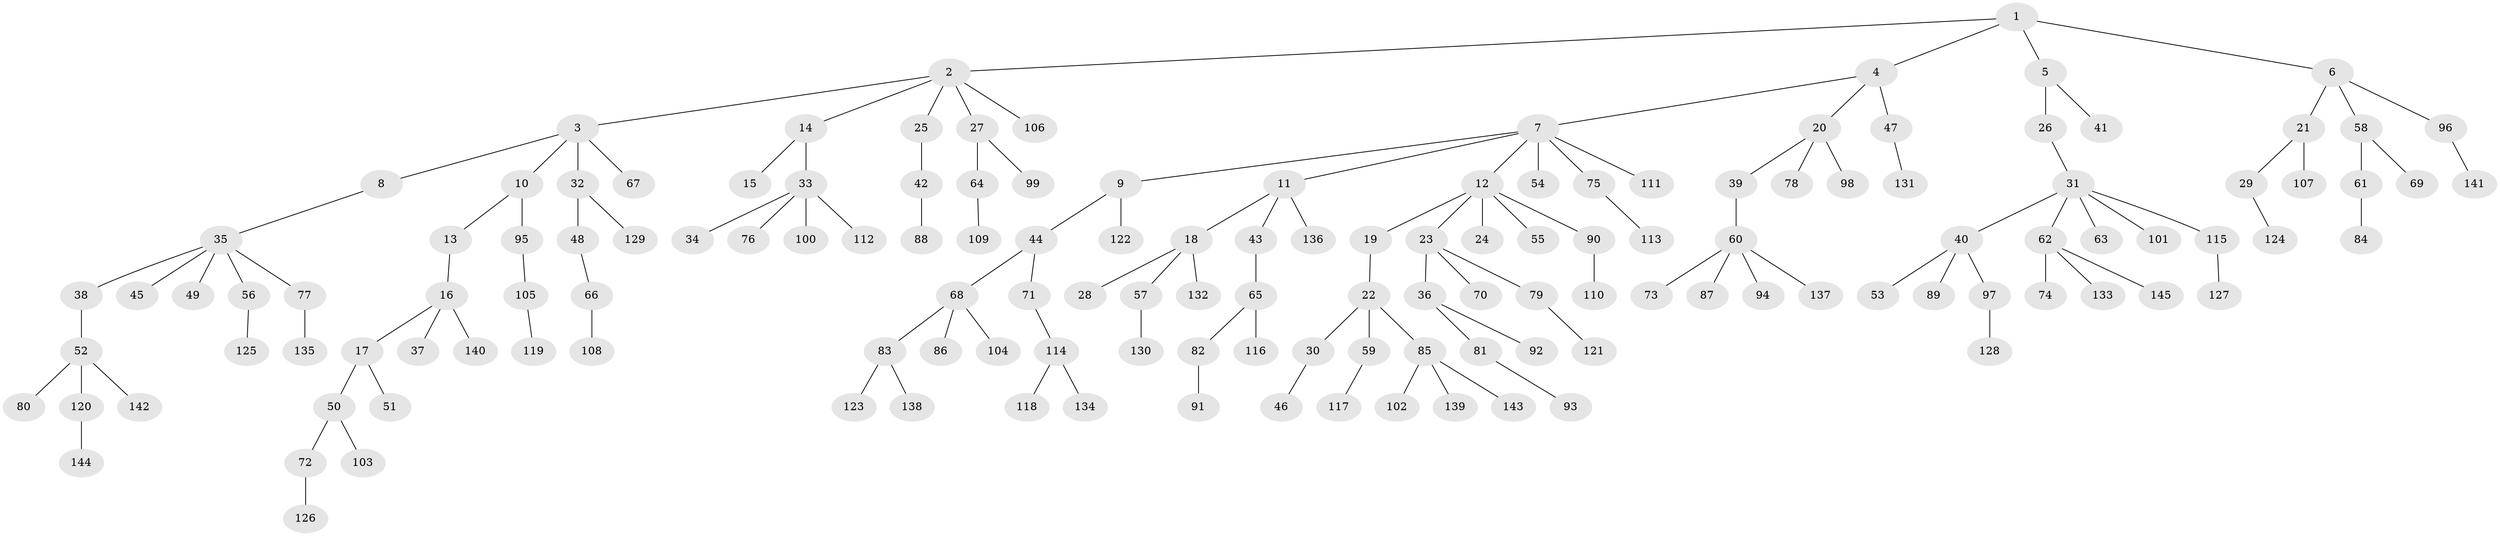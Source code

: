 // coarse degree distribution, {5: 0.013513513513513514, 4: 0.10810810810810811, 2: 0.36486486486486486, 6: 0.013513513513513514, 3: 0.08108108108108109, 1: 0.4189189189189189}
// Generated by graph-tools (version 1.1) at 2025/51/03/04/25 22:51:59]
// undirected, 145 vertices, 144 edges
graph export_dot {
  node [color=gray90,style=filled];
  1;
  2;
  3;
  4;
  5;
  6;
  7;
  8;
  9;
  10;
  11;
  12;
  13;
  14;
  15;
  16;
  17;
  18;
  19;
  20;
  21;
  22;
  23;
  24;
  25;
  26;
  27;
  28;
  29;
  30;
  31;
  32;
  33;
  34;
  35;
  36;
  37;
  38;
  39;
  40;
  41;
  42;
  43;
  44;
  45;
  46;
  47;
  48;
  49;
  50;
  51;
  52;
  53;
  54;
  55;
  56;
  57;
  58;
  59;
  60;
  61;
  62;
  63;
  64;
  65;
  66;
  67;
  68;
  69;
  70;
  71;
  72;
  73;
  74;
  75;
  76;
  77;
  78;
  79;
  80;
  81;
  82;
  83;
  84;
  85;
  86;
  87;
  88;
  89;
  90;
  91;
  92;
  93;
  94;
  95;
  96;
  97;
  98;
  99;
  100;
  101;
  102;
  103;
  104;
  105;
  106;
  107;
  108;
  109;
  110;
  111;
  112;
  113;
  114;
  115;
  116;
  117;
  118;
  119;
  120;
  121;
  122;
  123;
  124;
  125;
  126;
  127;
  128;
  129;
  130;
  131;
  132;
  133;
  134;
  135;
  136;
  137;
  138;
  139;
  140;
  141;
  142;
  143;
  144;
  145;
  1 -- 2;
  1 -- 4;
  1 -- 5;
  1 -- 6;
  2 -- 3;
  2 -- 14;
  2 -- 25;
  2 -- 27;
  2 -- 106;
  3 -- 8;
  3 -- 10;
  3 -- 32;
  3 -- 67;
  4 -- 7;
  4 -- 20;
  4 -- 47;
  5 -- 26;
  5 -- 41;
  6 -- 21;
  6 -- 58;
  6 -- 96;
  7 -- 9;
  7 -- 11;
  7 -- 12;
  7 -- 54;
  7 -- 75;
  7 -- 111;
  8 -- 35;
  9 -- 44;
  9 -- 122;
  10 -- 13;
  10 -- 95;
  11 -- 18;
  11 -- 43;
  11 -- 136;
  12 -- 19;
  12 -- 23;
  12 -- 24;
  12 -- 55;
  12 -- 90;
  13 -- 16;
  14 -- 15;
  14 -- 33;
  16 -- 17;
  16 -- 37;
  16 -- 140;
  17 -- 50;
  17 -- 51;
  18 -- 28;
  18 -- 57;
  18 -- 132;
  19 -- 22;
  20 -- 39;
  20 -- 78;
  20 -- 98;
  21 -- 29;
  21 -- 107;
  22 -- 30;
  22 -- 59;
  22 -- 85;
  23 -- 36;
  23 -- 70;
  23 -- 79;
  25 -- 42;
  26 -- 31;
  27 -- 64;
  27 -- 99;
  29 -- 124;
  30 -- 46;
  31 -- 40;
  31 -- 62;
  31 -- 63;
  31 -- 101;
  31 -- 115;
  32 -- 48;
  32 -- 129;
  33 -- 34;
  33 -- 76;
  33 -- 100;
  33 -- 112;
  35 -- 38;
  35 -- 45;
  35 -- 49;
  35 -- 56;
  35 -- 77;
  36 -- 81;
  36 -- 92;
  38 -- 52;
  39 -- 60;
  40 -- 53;
  40 -- 89;
  40 -- 97;
  42 -- 88;
  43 -- 65;
  44 -- 68;
  44 -- 71;
  47 -- 131;
  48 -- 66;
  50 -- 72;
  50 -- 103;
  52 -- 80;
  52 -- 120;
  52 -- 142;
  56 -- 125;
  57 -- 130;
  58 -- 61;
  58 -- 69;
  59 -- 117;
  60 -- 73;
  60 -- 87;
  60 -- 94;
  60 -- 137;
  61 -- 84;
  62 -- 74;
  62 -- 133;
  62 -- 145;
  64 -- 109;
  65 -- 82;
  65 -- 116;
  66 -- 108;
  68 -- 83;
  68 -- 86;
  68 -- 104;
  71 -- 114;
  72 -- 126;
  75 -- 113;
  77 -- 135;
  79 -- 121;
  81 -- 93;
  82 -- 91;
  83 -- 123;
  83 -- 138;
  85 -- 102;
  85 -- 139;
  85 -- 143;
  90 -- 110;
  95 -- 105;
  96 -- 141;
  97 -- 128;
  105 -- 119;
  114 -- 118;
  114 -- 134;
  115 -- 127;
  120 -- 144;
}

